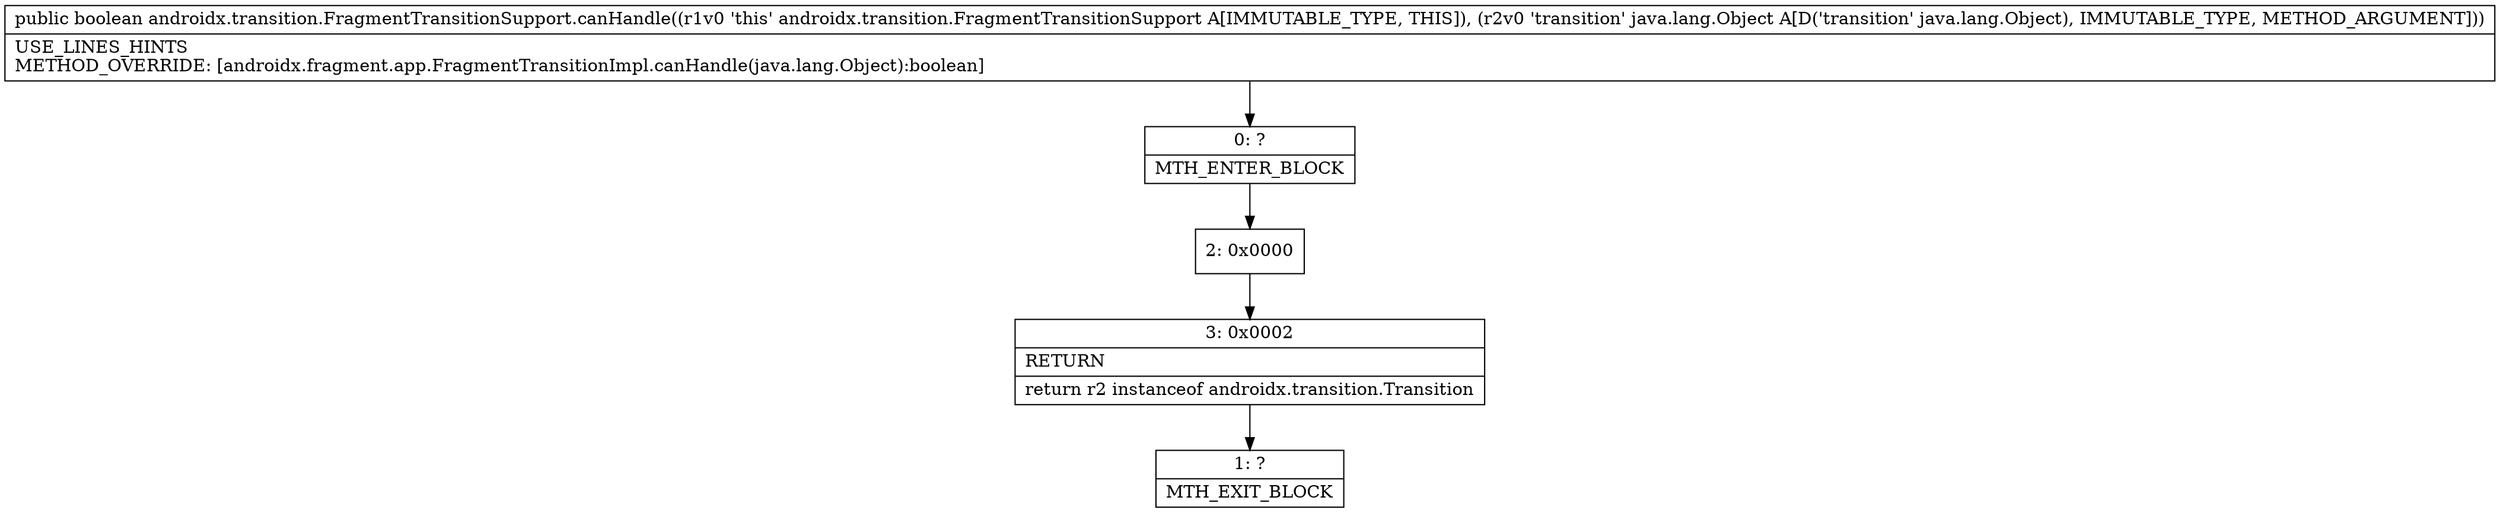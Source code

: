 digraph "CFG forandroidx.transition.FragmentTransitionSupport.canHandle(Ljava\/lang\/Object;)Z" {
Node_0 [shape=record,label="{0\:\ ?|MTH_ENTER_BLOCK\l}"];
Node_2 [shape=record,label="{2\:\ 0x0000}"];
Node_3 [shape=record,label="{3\:\ 0x0002|RETURN\l|return r2 instanceof androidx.transition.Transition\l}"];
Node_1 [shape=record,label="{1\:\ ?|MTH_EXIT_BLOCK\l}"];
MethodNode[shape=record,label="{public boolean androidx.transition.FragmentTransitionSupport.canHandle((r1v0 'this' androidx.transition.FragmentTransitionSupport A[IMMUTABLE_TYPE, THIS]), (r2v0 'transition' java.lang.Object A[D('transition' java.lang.Object), IMMUTABLE_TYPE, METHOD_ARGUMENT]))  | USE_LINES_HINTS\lMETHOD_OVERRIDE: [androidx.fragment.app.FragmentTransitionImpl.canHandle(java.lang.Object):boolean]\l}"];
MethodNode -> Node_0;Node_0 -> Node_2;
Node_2 -> Node_3;
Node_3 -> Node_1;
}

